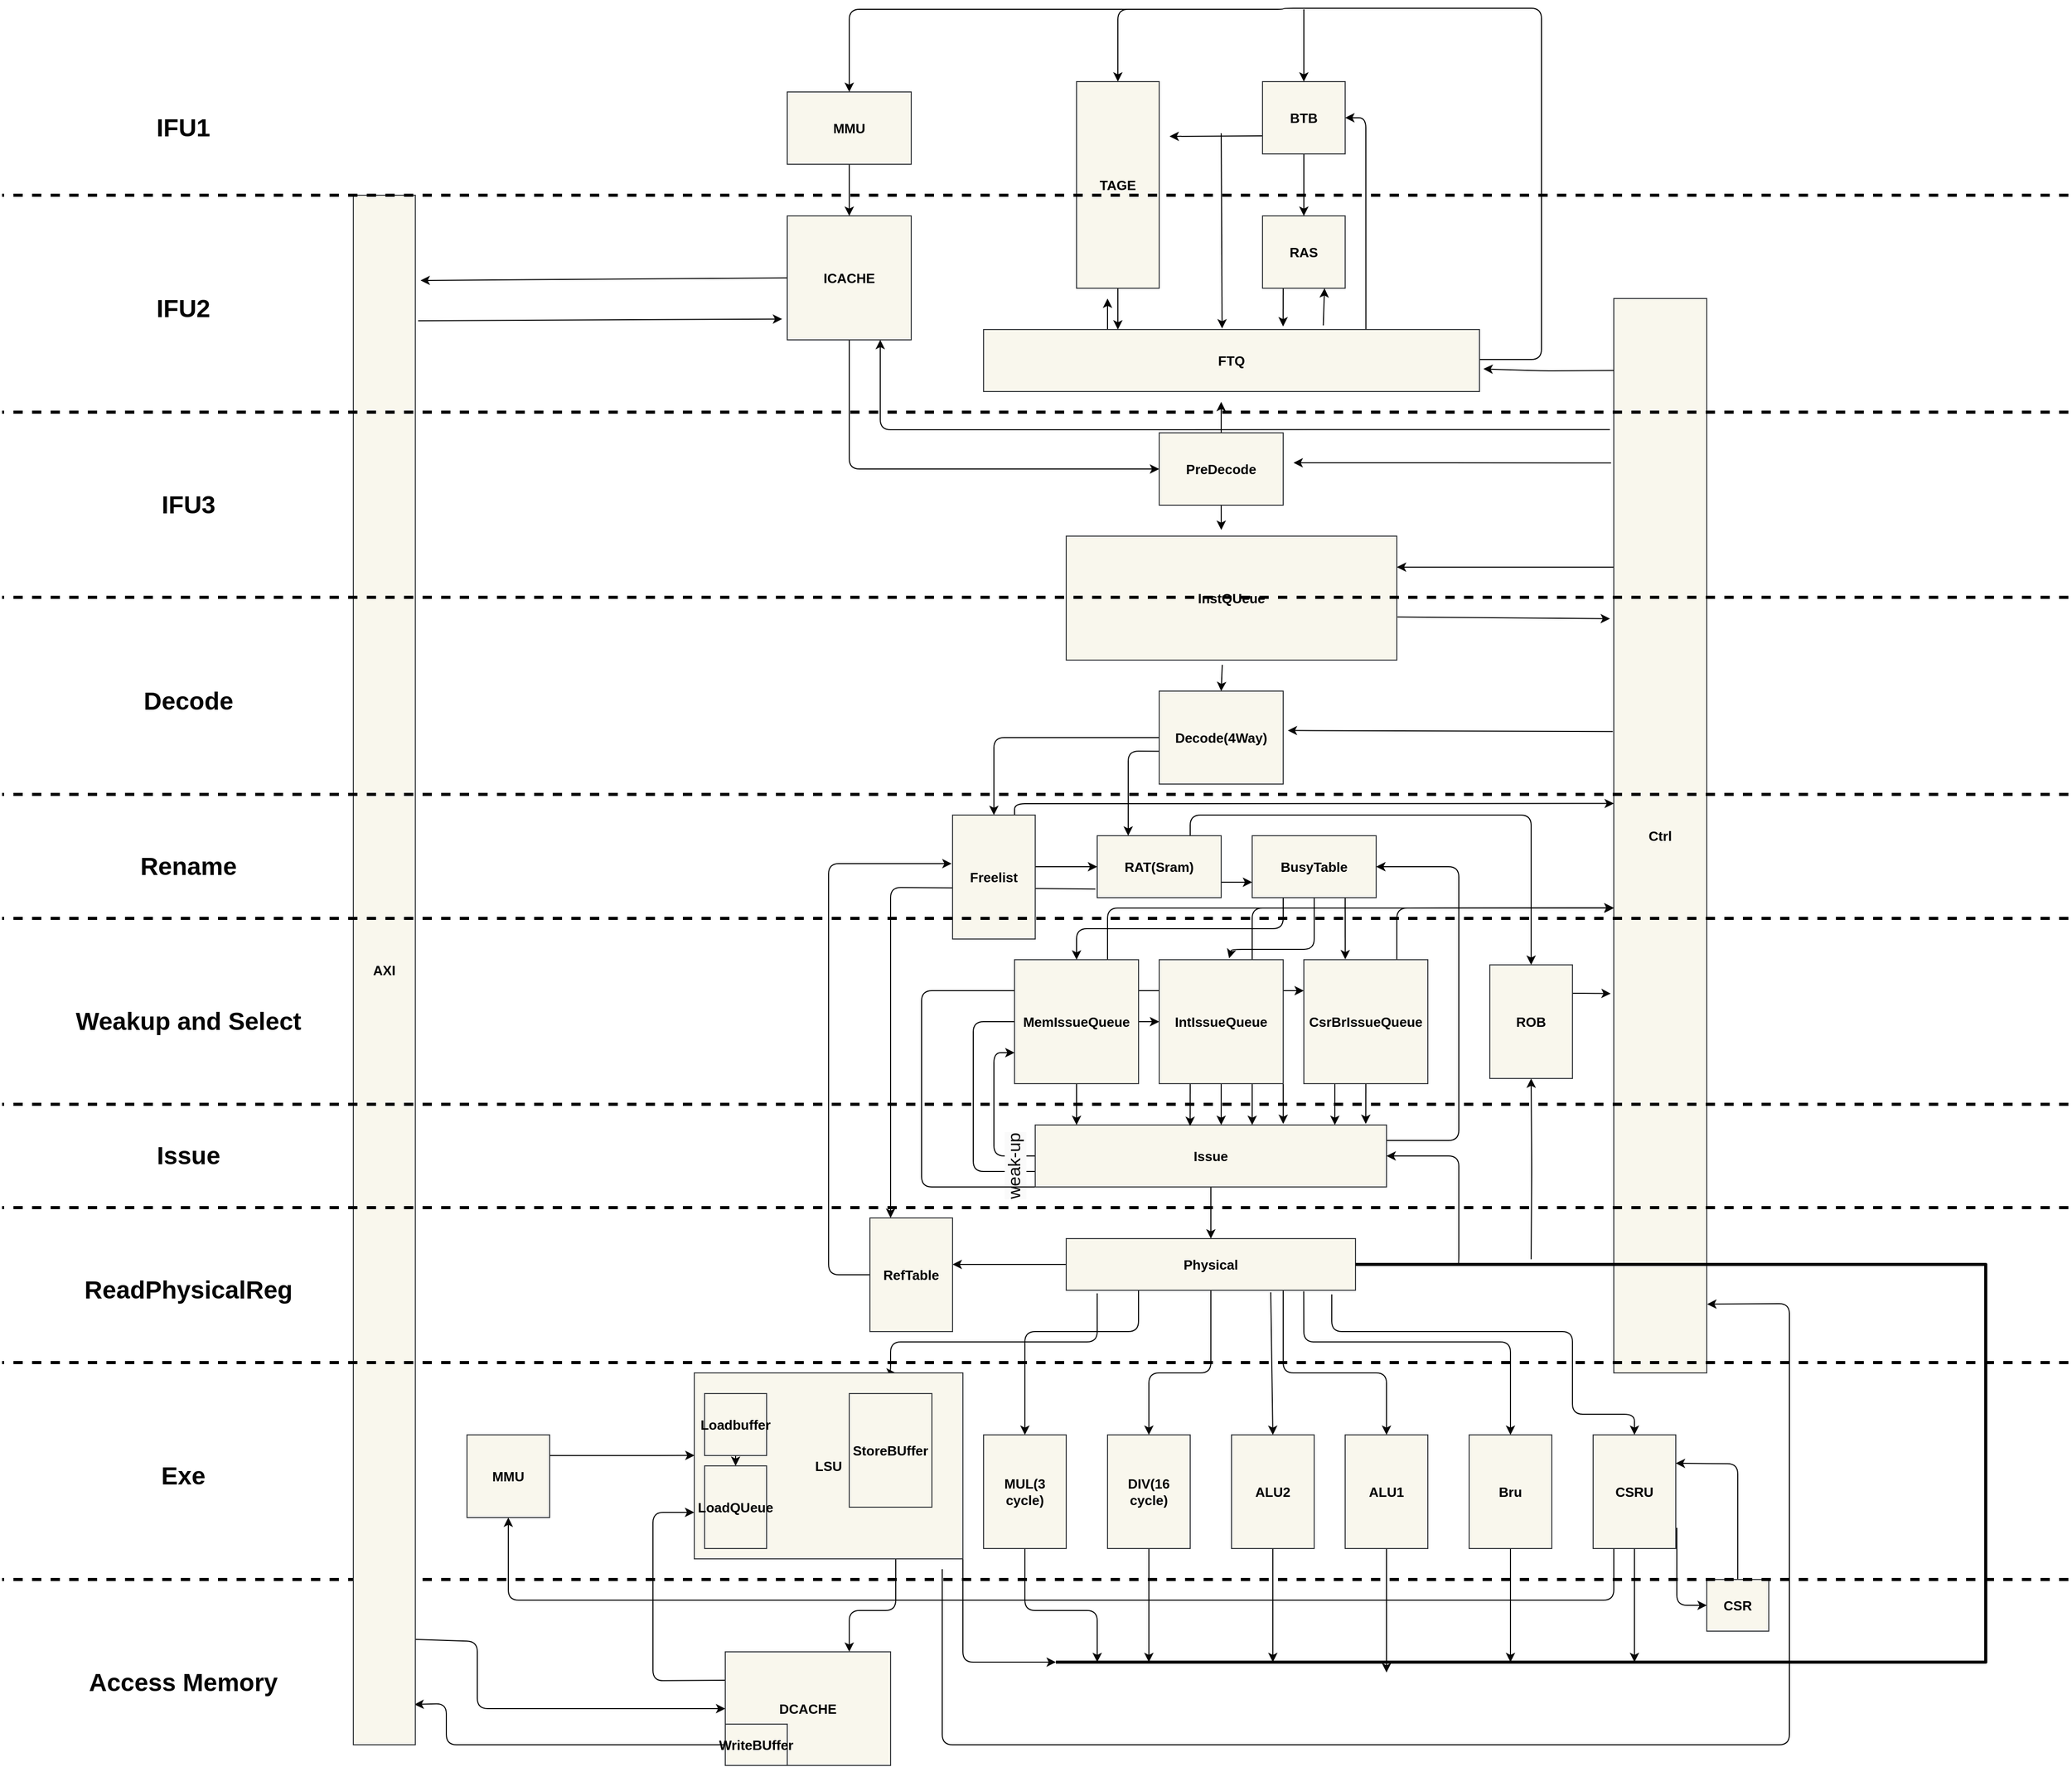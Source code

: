 <mxfile>
    <diagram id="yQtgvB0GavaPX3tY9K_d" name="Page-1">
        <mxGraphModel dx="2391" dy="1950" grid="1" gridSize="10" guides="1" tooltips="1" connect="1" arrows="1" fold="1" page="1" pageScale="1" pageWidth="850" pageHeight="1100" background="#ffffff" math="0" shadow="0">
            <root>
                <mxCell id="0"/>
                <mxCell id="1" parent="0"/>
                <mxCell id="61" style="edgeStyle=none;html=1;entryX=0.5;entryY=0;entryDx=0;entryDy=0;strokeColor=#030303;strokeWidth=1;fontSize=13;fontColor=#000000;exitX=0.472;exitY=1.038;exitDx=0;exitDy=0;exitPerimeter=0;" parent="1" source="3" target="50" edge="1">
                    <mxGeometry relative="1" as="geometry">
                        <mxPoint x="620" y="610" as="sourcePoint"/>
                    </mxGeometry>
                </mxCell>
                <mxCell id="170" style="edgeStyle=none;html=1;exitX=1.002;exitY=0.652;exitDx=0;exitDy=0;strokeColor=#080808;strokeWidth=1;fontSize=14;fontColor=#f8f7f7;entryX=-0.041;entryY=0.298;entryDx=0;entryDy=0;entryPerimeter=0;exitPerimeter=0;" parent="1" source="3" edge="1" target="55">
                    <mxGeometry relative="1" as="geometry">
                        <mxPoint x="990" y="575" as="targetPoint"/>
                    </mxGeometry>
                </mxCell>
                <mxCell id="3" value="&lt;b&gt;&lt;font color=&quot;#000000&quot; style=&quot;font-size: 13px;&quot;&gt;InstQUeue&lt;/font&gt;&lt;/b&gt;" style="whiteSpace=wrap;html=1;fillColor=#f9f7ed;strokeColor=#36393d;" parent="1" vertex="1">
                    <mxGeometry x="470" y="510" width="320" height="120" as="geometry"/>
                </mxCell>
                <mxCell id="46" style="edgeStyle=none;html=1;exitX=0.5;exitY=1;exitDx=0;exitDy=0;strokeColor=#030303;strokeWidth=1;fontSize=13;fontColor=#000000;entryX=0;entryY=0.5;entryDx=0;entryDy=0;" parent="1" source="4" target="51" edge="1">
                    <mxGeometry relative="1" as="geometry">
                        <mxPoint x="640" y="440" as="targetPoint"/>
                        <Array as="points">
                            <mxPoint x="260" y="445"/>
                        </Array>
                    </mxGeometry>
                </mxCell>
                <mxCell id="167" style="edgeStyle=none;html=1;exitX=0;exitY=0.5;exitDx=0;exitDy=0;strokeColor=#080808;strokeWidth=1;fontSize=14;fontColor=#f8f7f7;entryX=1.084;entryY=0.055;entryDx=0;entryDy=0;entryPerimeter=0;" parent="1" source="4" target="165" edge="1">
                    <mxGeometry relative="1" as="geometry">
                        <mxPoint x="-360" y="259.882" as="targetPoint"/>
                    </mxGeometry>
                </mxCell>
                <mxCell id="168" style="edgeStyle=none;html=1;exitX=1.045;exitY=0.081;exitDx=0;exitDy=0;strokeColor=#080808;strokeWidth=1;fontSize=14;fontColor=#f8f7f7;exitPerimeter=0;entryX=-0.041;entryY=0.832;entryDx=0;entryDy=0;entryPerimeter=0;" parent="1" source="165" target="4" edge="1">
                    <mxGeometry relative="1" as="geometry">
                        <mxPoint x="30" y="300" as="targetPoint"/>
                    </mxGeometry>
                </mxCell>
                <mxCell id="4" value="&lt;b&gt;&lt;font color=&quot;#000000&quot; style=&quot;font-size: 13px;&quot;&gt;ICACHE&lt;/font&gt;&lt;/b&gt;" style="whiteSpace=wrap;html=1;fillColor=#f9f7ed;strokeColor=#36393d;" parent="1" vertex="1">
                    <mxGeometry x="200" y="200" width="120" height="120" as="geometry"/>
                </mxCell>
                <mxCell id="45" style="edgeStyle=none;html=1;exitX=0.5;exitY=1;exitDx=0;exitDy=0;strokeColor=#030303;strokeWidth=1;fontSize=13;fontColor=#000000;" parent="1" source="5" target="4" edge="1">
                    <mxGeometry relative="1" as="geometry"/>
                </mxCell>
                <mxCell id="5" value="&lt;b&gt;&lt;font color=&quot;#000000&quot; style=&quot;font-size: 13px;&quot;&gt;MMU&lt;/font&gt;&lt;/b&gt;" style="whiteSpace=wrap;html=1;fillColor=#f9f7ed;strokeColor=#36393d;" parent="1" vertex="1">
                    <mxGeometry x="200" y="80" width="120" height="70" as="geometry"/>
                </mxCell>
                <mxCell id="38" style="edgeStyle=orthogonalEdgeStyle;html=1;exitX=1;exitY=0.5;exitDx=0;exitDy=0;strokeColor=#030303;strokeWidth=1;fontSize=13;fontColor=#000000;entryX=0.5;entryY=0;entryDx=0;entryDy=0;" parent="1" target="7" edge="1">
                    <mxGeometry relative="1" as="geometry">
                        <mxPoint x="520" y="60" as="targetPoint"/>
                        <mxPoint x="870" y="339" as="sourcePoint"/>
                        <Array as="points">
                            <mxPoint x="930" y="339"/>
                            <mxPoint x="930" y="-1"/>
                            <mxPoint x="680" y="-1"/>
                            <mxPoint x="680"/>
                            <mxPoint x="520"/>
                        </Array>
                    </mxGeometry>
                </mxCell>
                <mxCell id="40" style="edgeStyle=none;html=1;exitX=0.25;exitY=0;exitDx=0;exitDy=0;strokeColor=#030303;strokeWidth=1;fontSize=13;fontColor=#000000;" parent="1" source="6" edge="1">
                    <mxGeometry relative="1" as="geometry">
                        <mxPoint x="510" y="280" as="targetPoint"/>
                    </mxGeometry>
                </mxCell>
                <mxCell id="42" style="edgeStyle=none;html=1;exitX=0.771;exitY=0;exitDx=0;exitDy=0;entryX=1;entryY=0.5;entryDx=0;entryDy=0;strokeColor=#030303;strokeWidth=1;fontSize=13;fontColor=#000000;exitPerimeter=0;" parent="1" source="6" target="9" edge="1">
                    <mxGeometry relative="1" as="geometry">
                        <Array as="points">
                            <mxPoint x="760" y="105"/>
                        </Array>
                    </mxGeometry>
                </mxCell>
                <mxCell id="6" value="&lt;b&gt;&lt;font color=&quot;#000000&quot; style=&quot;font-size: 13px;&quot;&gt;FTQ&lt;/font&gt;&lt;/b&gt;" style="whiteSpace=wrap;html=1;fillColor=#f9f7ed;strokeColor=#36393d;" parent="1" vertex="1">
                    <mxGeometry x="390" y="310" width="480" height="60" as="geometry"/>
                </mxCell>
                <mxCell id="37" style="edgeStyle=none;html=1;exitX=0.5;exitY=1;exitDx=0;exitDy=0;strokeColor=#030303;strokeWidth=1;fontSize=13;fontColor=#000000;" parent="1" source="7" edge="1">
                    <mxGeometry relative="1" as="geometry">
                        <mxPoint x="520" y="310" as="targetPoint"/>
                    </mxGeometry>
                </mxCell>
                <mxCell id="7" value="&lt;b&gt;&lt;font color=&quot;#000000&quot; style=&quot;font-size: 13px;&quot;&gt;TAGE&lt;/font&gt;&lt;/b&gt;" style="whiteSpace=wrap;html=1;fillColor=#f9f7ed;strokeColor=#36393d;" parent="1" vertex="1">
                    <mxGeometry x="480" y="70" width="80" height="200" as="geometry"/>
                </mxCell>
                <mxCell id="36" style="edgeStyle=none;html=1;exitX=0.25;exitY=1;exitDx=0;exitDy=0;entryX=0.604;entryY=-0.05;entryDx=0;entryDy=0;entryPerimeter=0;strokeColor=#030303;strokeWidth=1;fontSize=13;fontColor=#000000;" parent="1" source="8" target="6" edge="1">
                    <mxGeometry relative="1" as="geometry"/>
                </mxCell>
                <mxCell id="41" style="edgeStyle=none;html=1;strokeColor=#030303;strokeWidth=1;fontSize=13;fontColor=#000000;exitX=0.685;exitY=-0.067;exitDx=0;exitDy=0;exitPerimeter=0;entryX=0.75;entryY=1;entryDx=0;entryDy=0;" parent="1" source="6" target="8" edge="1">
                    <mxGeometry relative="1" as="geometry">
                        <mxPoint x="750" y="290" as="targetPoint"/>
                        <mxPoint x="720" y="290" as="sourcePoint"/>
                    </mxGeometry>
                </mxCell>
                <mxCell id="8" value="&lt;font color=&quot;#000000&quot;&gt;&lt;span style=&quot;font-size: 13px;&quot;&gt;&lt;b&gt;RAS&lt;/b&gt;&lt;/span&gt;&lt;/font&gt;" style="whiteSpace=wrap;html=1;fillColor=#f9f7ed;strokeColor=#36393d;" parent="1" vertex="1">
                    <mxGeometry x="660" y="200" width="80" height="70" as="geometry"/>
                </mxCell>
                <mxCell id="10" style="edgeStyle=none;html=1;exitX=0.5;exitY=1;exitDx=0;exitDy=0;fontSize=13;fontColor=#000000;strokeColor=#030303;entryX=0.5;entryY=0;entryDx=0;entryDy=0;" parent="1" source="9" target="8" edge="1">
                    <mxGeometry relative="1" as="geometry">
                        <mxPoint x="700" y="190" as="targetPoint"/>
                    </mxGeometry>
                </mxCell>
                <mxCell id="31" style="edgeStyle=none;html=1;exitX=0;exitY=0.75;exitDx=0;exitDy=0;strokeColor=#030303;fontSize=13;fontColor=#000000;" parent="1" source="9" edge="1">
                    <mxGeometry relative="1" as="geometry">
                        <mxPoint x="570" y="123" as="targetPoint"/>
                    </mxGeometry>
                </mxCell>
                <mxCell id="9" value="&lt;b&gt;&lt;font color=&quot;#000000&quot; style=&quot;font-size: 13px;&quot;&gt;BTB&lt;/font&gt;&lt;/b&gt;" style="whiteSpace=wrap;html=1;fillColor=#f9f7ed;strokeColor=#36393d;" parent="1" vertex="1">
                    <mxGeometry x="660" y="70" width="80" height="70" as="geometry"/>
                </mxCell>
                <mxCell id="34" style="edgeStyle=none;html=1;strokeColor=#030303;fontSize=13;fontColor=#000000;entryX=0.481;entryY=-0.017;entryDx=0;entryDy=0;entryPerimeter=0;" parent="1" target="6" edge="1">
                    <mxGeometry relative="1" as="geometry">
                        <mxPoint x="580" y="133" as="targetPoint"/>
                        <mxPoint x="620" y="120" as="sourcePoint"/>
                    </mxGeometry>
                </mxCell>
                <mxCell id="39" style="edgeStyle=none;html=1;strokeColor=#030303;fontSize=13;fontColor=#000000;entryX=0.5;entryY=0;entryDx=0;entryDy=0;" parent="1" target="9" edge="1">
                    <mxGeometry relative="1" as="geometry">
                        <mxPoint x="680" y="20.5" as="targetPoint"/>
                        <mxPoint x="700" as="sourcePoint"/>
                    </mxGeometry>
                </mxCell>
                <mxCell id="44" style="edgeStyle=none;html=1;exitX=0;exitY=0.75;exitDx=0;exitDy=0;strokeColor=#030303;fontSize=13;fontColor=#000000;entryX=0.5;entryY=0;entryDx=0;entryDy=0;" parent="1" target="5" edge="1">
                    <mxGeometry relative="1" as="geometry">
                        <mxPoint x="440" y="0.5" as="targetPoint"/>
                        <mxPoint x="530" as="sourcePoint"/>
                        <Array as="points">
                            <mxPoint x="260"/>
                        </Array>
                    </mxGeometry>
                </mxCell>
                <mxCell id="74" style="edgeStyle=none;html=1;exitX=0.009;exitY=0.647;exitDx=0;exitDy=0;strokeColor=#030303;strokeWidth=1;fontSize=13;fontColor=#000000;exitPerimeter=0;entryX=0.25;entryY=0;entryDx=0;entryDy=0;" parent="1" source="50" target="72" edge="1">
                    <mxGeometry relative="1" as="geometry">
                        <mxPoint x="530" y="780" as="targetPoint"/>
                        <Array as="points">
                            <mxPoint x="530" y="718"/>
                        </Array>
                    </mxGeometry>
                </mxCell>
                <mxCell id="175" style="edgeStyle=none;html=1;exitX=-0.01;exitY=0.403;exitDx=0;exitDy=0;strokeColor=#080808;strokeWidth=1;fontSize=14;fontColor=#f8f7f7;exitPerimeter=0;entryX=1.037;entryY=0.424;entryDx=0;entryDy=0;entryPerimeter=0;" parent="1" source="55" target="50" edge="1">
                    <mxGeometry relative="1" as="geometry">
                        <mxPoint x="980" y="695.176" as="targetPoint"/>
                    </mxGeometry>
                </mxCell>
                <mxCell id="181" style="edgeStyle=none;html=1;exitX=0;exitY=0.5;exitDx=0;exitDy=0;entryX=0.5;entryY=0;entryDx=0;entryDy=0;strokeColor=#080808;" parent="1" source="50" target="73" edge="1">
                    <mxGeometry relative="1" as="geometry">
                        <Array as="points">
                            <mxPoint x="400" y="705"/>
                        </Array>
                    </mxGeometry>
                </mxCell>
                <mxCell id="50" value="&lt;b&gt;&lt;font color=&quot;#000000&quot; style=&quot;font-size: 13px;&quot;&gt;Decode(4Way)&lt;/font&gt;&lt;/b&gt;" style="whiteSpace=wrap;html=1;fillColor=#f9f7ed;strokeColor=#36393d;" parent="1" vertex="1">
                    <mxGeometry x="560" y="660" width="120" height="90" as="geometry"/>
                </mxCell>
                <mxCell id="52" style="edgeStyle=none;html=1;exitX=0.5;exitY=0;exitDx=0;exitDy=0;strokeColor=#030303;strokeWidth=1;fontSize=13;fontColor=#000000;" parent="1" source="51" edge="1">
                    <mxGeometry relative="1" as="geometry">
                        <mxPoint x="620" y="380" as="targetPoint"/>
                    </mxGeometry>
                </mxCell>
                <mxCell id="54" style="edgeStyle=none;html=1;exitX=0.5;exitY=1;exitDx=0;exitDy=0;entryX=0.469;entryY=-0.05;entryDx=0;entryDy=0;entryPerimeter=0;strokeColor=#030303;strokeWidth=1;fontSize=13;fontColor=#000000;" parent="1" source="51" target="3" edge="1">
                    <mxGeometry relative="1" as="geometry"/>
                </mxCell>
                <mxCell id="51" value="&lt;b&gt;&lt;font color=&quot;#000000&quot; style=&quot;font-size: 13px;&quot;&gt;PreDecode&lt;/font&gt;&lt;/b&gt;" style="whiteSpace=wrap;html=1;fillColor=#f9f7ed;strokeColor=#36393d;" parent="1" vertex="1">
                    <mxGeometry x="560" y="410" width="120" height="70" as="geometry"/>
                </mxCell>
                <mxCell id="174" style="edgeStyle=none;html=1;exitX=0;exitY=0.25;exitDx=0;exitDy=0;entryX=1;entryY=0.25;entryDx=0;entryDy=0;strokeColor=#080808;strokeWidth=1;fontSize=14;fontColor=#f8f7f7;" parent="1" source="55" target="3" edge="1">
                    <mxGeometry relative="1" as="geometry"/>
                </mxCell>
                <mxCell id="55" value="&lt;b&gt;&lt;font color=&quot;#000000&quot; style=&quot;font-size: 13px;&quot;&gt;Ctrl&lt;/font&gt;&lt;/b&gt;" style="whiteSpace=wrap;html=1;fillColor=#f9f7ed;strokeColor=#36393d;" parent="1" vertex="1">
                    <mxGeometry x="1000" y="280" width="90" height="1040" as="geometry"/>
                </mxCell>
                <mxCell id="99" style="edgeStyle=none;html=1;exitX=0;exitY=0.5;exitDx=0;exitDy=0;entryX=0;entryY=0.75;entryDx=0;entryDy=0;strokeColor=#030303;strokeWidth=1;fontSize=13;fontColor=#000000;" parent="1" source="70" target="71" edge="1">
                    <mxGeometry relative="1" as="geometry">
                        <Array as="points">
                            <mxPoint x="400" y="1110"/>
                            <mxPoint x="400" y="1010"/>
                        </Array>
                    </mxGeometry>
                </mxCell>
                <mxCell id="100" style="edgeStyle=none;html=1;exitX=0;exitY=0.75;exitDx=0;exitDy=0;entryX=0;entryY=0.5;entryDx=0;entryDy=0;strokeColor=#030303;strokeWidth=1;fontSize=13;fontColor=#000000;" parent="1" source="70" target="77" edge="1">
                    <mxGeometry relative="1" as="geometry">
                        <Array as="points">
                            <mxPoint x="380" y="1125"/>
                            <mxPoint x="380" y="980"/>
                        </Array>
                    </mxGeometry>
                </mxCell>
                <mxCell id="197" value="weak-up" style="edgeLabel;html=1;align=center;verticalAlign=middle;resizable=0;points=[];fontColor=#050505;labelBackgroundColor=#fafafa;rotation=-90;fontSize=17;" vertex="1" connectable="0" parent="100">
                    <mxGeometry x="-0.403" y="-1" relative="1" as="geometry">
                        <mxPoint x="39" y="50" as="offset"/>
                    </mxGeometry>
                </mxCell>
                <mxCell id="101" style="edgeStyle=none;html=1;exitX=0;exitY=1;exitDx=0;exitDy=0;entryX=0;entryY=0.25;entryDx=0;entryDy=0;strokeColor=#030303;strokeWidth=1;fontSize=13;fontColor=#000000;" parent="1" source="70" target="76" edge="1">
                    <mxGeometry relative="1" as="geometry">
                        <Array as="points">
                            <mxPoint x="330" y="1140"/>
                            <mxPoint x="330" y="950"/>
                        </Array>
                    </mxGeometry>
                </mxCell>
                <mxCell id="109" style="edgeStyle=none;html=1;exitX=0;exitY=0.5;exitDx=0;exitDy=0;strokeColor=#080808;strokeWidth=1;fontSize=13;fontColor=#f8f7f7;" parent="1" source="112" edge="1">
                    <mxGeometry relative="1" as="geometry">
                        <mxPoint x="360" y="1215" as="targetPoint"/>
                        <Array as="points"/>
                    </mxGeometry>
                </mxCell>
                <mxCell id="115" style="edgeStyle=none;html=1;exitX=0.5;exitY=1;exitDx=0;exitDy=0;entryX=0.5;entryY=0;entryDx=0;entryDy=0;strokeColor=#080808;strokeWidth=1;fontSize=13;fontColor=#f8f7f7;" parent="1" source="70" target="112" edge="1">
                    <mxGeometry relative="1" as="geometry"/>
                </mxCell>
                <mxCell id="195" style="edgeStyle=none;html=1;exitX=1;exitY=0.25;exitDx=0;exitDy=0;entryX=1;entryY=0.5;entryDx=0;entryDy=0;strokeColor=#000000;" edge="1" parent="1" source="70" target="187">
                    <mxGeometry relative="1" as="geometry">
                        <Array as="points">
                            <mxPoint x="850" y="1095"/>
                            <mxPoint x="850" y="830"/>
                        </Array>
                    </mxGeometry>
                </mxCell>
                <mxCell id="70" value="&lt;b style=&quot;color: rgb(0, 0, 0); font-size: 13px;&quot;&gt;Issue&lt;/b&gt;" style="whiteSpace=wrap;html=1;fillColor=#f9f7ed;strokeColor=#36393d;" parent="1" vertex="1">
                    <mxGeometry x="440" y="1080" width="340" height="60" as="geometry"/>
                </mxCell>
                <mxCell id="85" style="edgeStyle=none;html=1;exitX=0.5;exitY=1;exitDx=0;exitDy=0;strokeColor=#030303;strokeWidth=1;fontSize=13;fontColor=#000000;" parent="1" source="71" edge="1">
                    <mxGeometry relative="1" as="geometry">
                        <mxPoint x="480" y="1080" as="targetPoint"/>
                    </mxGeometry>
                </mxCell>
                <mxCell id="179" style="edgeStyle=none;html=1;exitX=0.75;exitY=0;exitDx=0;exitDy=0;strokeColor=#080808;strokeWidth=1;fontSize=14;fontColor=#f8f7f7;" parent="1" source="71" edge="1">
                    <mxGeometry relative="1" as="geometry">
                        <mxPoint x="1000" y="870" as="targetPoint"/>
                        <Array as="points">
                            <mxPoint x="510" y="870"/>
                        </Array>
                    </mxGeometry>
                </mxCell>
                <mxCell id="71" value="&lt;b&gt;&lt;font style=&quot;font-size: 13px;&quot; color=&quot;#000000&quot;&gt;MemIssueQueue&lt;/font&gt;&lt;/b&gt;" style="whiteSpace=wrap;html=1;fillColor=#f9f7ed;strokeColor=#36393d;" parent="1" vertex="1">
                    <mxGeometry x="420" y="920" width="120" height="120" as="geometry"/>
                </mxCell>
                <mxCell id="114" style="edgeStyle=none;html=1;exitX=-0.015;exitY=0.86;exitDx=0;exitDy=0;entryX=0.25;entryY=0;entryDx=0;entryDy=0;strokeColor=#080808;strokeWidth=1;fontSize=13;fontColor=#f8f7f7;exitPerimeter=0;" parent="1" source="72" target="108" edge="1">
                    <mxGeometry relative="1" as="geometry">
                        <Array as="points">
                            <mxPoint x="300" y="850"/>
                        </Array>
                    </mxGeometry>
                </mxCell>
                <mxCell id="182" style="edgeStyle=none;html=1;exitX=0.75;exitY=0;exitDx=0;exitDy=0;entryX=0.5;entryY=0;entryDx=0;entryDy=0;strokeColor=#000000;" edge="1" parent="1" source="72" target="122">
                    <mxGeometry relative="1" as="geometry">
                        <Array as="points">
                            <mxPoint x="590" y="780"/>
                            <mxPoint x="920" y="780"/>
                            <mxPoint x="920" y="910"/>
                        </Array>
                    </mxGeometry>
                </mxCell>
                <mxCell id="191" style="edgeStyle=none;html=1;exitX=1;exitY=0.75;exitDx=0;exitDy=0;entryX=0;entryY=0.75;entryDx=0;entryDy=0;strokeColor=#000000;" edge="1" parent="1" source="72" target="187">
                    <mxGeometry relative="1" as="geometry"/>
                </mxCell>
                <mxCell id="72" value="&lt;b&gt;&lt;font color=&quot;#000000&quot; style=&quot;font-size: 13px;&quot;&gt;RAT(Sram)&lt;/font&gt;&lt;/b&gt;" style="whiteSpace=wrap;html=1;fillColor=#f9f7ed;strokeColor=#36393d;" parent="1" vertex="1">
                    <mxGeometry x="500" y="800" width="120" height="60" as="geometry"/>
                </mxCell>
                <mxCell id="78" style="edgeStyle=none;html=1;entryX=0;entryY=0.5;entryDx=0;entryDy=0;strokeColor=#030303;strokeWidth=1;fontSize=13;fontColor=#000000;" parent="1" target="72" edge="1">
                    <mxGeometry relative="1" as="geometry">
                        <mxPoint x="440" y="830" as="sourcePoint"/>
                    </mxGeometry>
                </mxCell>
                <mxCell id="188" style="edgeStyle=none;html=1;exitX=0.75;exitY=0;exitDx=0;exitDy=0;entryX=0.001;entryY=0.47;entryDx=0;entryDy=0;entryPerimeter=0;strokeColor=#000000;" edge="1" parent="1" source="73" target="55">
                    <mxGeometry relative="1" as="geometry">
                        <Array as="points">
                            <mxPoint x="420" y="769"/>
                        </Array>
                    </mxGeometry>
                </mxCell>
                <mxCell id="73" value="&lt;b&gt;&lt;font color=&quot;#000000&quot; style=&quot;font-size: 13px;&quot;&gt;Freelist&lt;/font&gt;&lt;/b&gt;" style="whiteSpace=wrap;html=1;fillColor=#f9f7ed;strokeColor=#36393d;" parent="1" vertex="1">
                    <mxGeometry x="360" y="780" width="80" height="120" as="geometry"/>
                </mxCell>
                <mxCell id="87" style="edgeStyle=none;html=1;exitX=0.5;exitY=1;exitDx=0;exitDy=0;entryX=0.941;entryY=-0.017;entryDx=0;entryDy=0;entryPerimeter=0;strokeColor=#030303;strokeWidth=1;fontSize=13;fontColor=#000000;" parent="1" source="76" target="70" edge="1">
                    <mxGeometry relative="1" as="geometry"/>
                </mxCell>
                <mxCell id="102" style="edgeStyle=none;html=1;exitX=0.25;exitY=1;exitDx=0;exitDy=0;strokeColor=#030303;strokeWidth=1;fontSize=13;fontColor=#000000;" parent="1" source="76" edge="1">
                    <mxGeometry relative="1" as="geometry">
                        <mxPoint x="730" y="1080" as="targetPoint"/>
                    </mxGeometry>
                </mxCell>
                <mxCell id="177" style="edgeStyle=none;html=1;exitX=0.75;exitY=0;exitDx=0;exitDy=0;entryX=-0.003;entryY=0.567;entryDx=0;entryDy=0;entryPerimeter=0;strokeColor=#080808;strokeWidth=1;fontSize=14;fontColor=#f8f7f7;" parent="1" source="76" target="55" edge="1">
                    <mxGeometry relative="1" as="geometry">
                        <Array as="points">
                            <mxPoint x="790" y="870"/>
                        </Array>
                    </mxGeometry>
                </mxCell>
                <mxCell id="76" value="&lt;b&gt;&lt;font style=&quot;font-size: 13px;&quot; color=&quot;#000000&quot;&gt;CsrBrIssueQueue&lt;/font&gt;&lt;/b&gt;" style="whiteSpace=wrap;html=1;fillColor=#f9f7ed;strokeColor=#36393d;" parent="1" vertex="1">
                    <mxGeometry x="700" y="920" width="120" height="120" as="geometry"/>
                </mxCell>
                <mxCell id="86" style="edgeStyle=none;html=1;exitX=0.5;exitY=1;exitDx=0;exitDy=0;strokeColor=#030303;strokeWidth=1;fontSize=13;fontColor=#000000;" parent="1" source="77" edge="1">
                    <mxGeometry relative="1" as="geometry">
                        <mxPoint x="620" y="1080" as="targetPoint"/>
                    </mxGeometry>
                </mxCell>
                <mxCell id="103" style="edgeStyle=none;html=1;exitX=0.25;exitY=1;exitDx=0;exitDy=0;entryX=0.441;entryY=0.017;entryDx=0;entryDy=0;entryPerimeter=0;strokeColor=#030303;strokeWidth=1;fontSize=13;fontColor=#000000;" parent="1" source="77" target="70" edge="1">
                    <mxGeometry relative="1" as="geometry"/>
                </mxCell>
                <mxCell id="106" style="edgeStyle=none;html=1;exitX=0.75;exitY=1;exitDx=0;exitDy=0;strokeColor=#080808;strokeWidth=1;fontSize=13;fontColor=#f8f7f7;" parent="1" source="77" edge="1">
                    <mxGeometry relative="1" as="geometry">
                        <mxPoint x="650" y="1080" as="targetPoint"/>
                    </mxGeometry>
                </mxCell>
                <mxCell id="107" style="edgeStyle=none;html=1;exitX=1;exitY=1;exitDx=0;exitDy=0;entryX=0.706;entryY=-0.017;entryDx=0;entryDy=0;entryPerimeter=0;strokeColor=#080808;strokeWidth=1;fontSize=13;fontColor=#f8f7f7;" parent="1" source="77" target="70" edge="1">
                    <mxGeometry relative="1" as="geometry"/>
                </mxCell>
                <mxCell id="178" style="edgeStyle=none;html=1;exitX=0.75;exitY=0;exitDx=0;exitDy=0;strokeColor=#080808;strokeWidth=1;fontSize=14;fontColor=#f8f7f7;" parent="1" source="77" edge="1">
                    <mxGeometry relative="1" as="geometry">
                        <mxPoint x="1000" y="870" as="targetPoint"/>
                        <Array as="points">
                            <mxPoint x="650" y="870"/>
                        </Array>
                    </mxGeometry>
                </mxCell>
                <mxCell id="77" value="&lt;b&gt;&lt;font style=&quot;font-size: 13px;&quot; color=&quot;#000000&quot;&gt;IntIssueQueue&lt;/font&gt;&lt;/b&gt;" style="whiteSpace=wrap;html=1;fillColor=#f9f7ed;strokeColor=#36393d;" parent="1" vertex="1">
                    <mxGeometry x="560" y="920" width="120" height="120" as="geometry"/>
                </mxCell>
                <mxCell id="111" style="edgeStyle=none;html=1;exitX=0;exitY=0.5;exitDx=0;exitDy=0;entryX=-0.012;entryY=0.392;entryDx=0;entryDy=0;entryPerimeter=0;strokeColor=#080808;strokeWidth=1;fontSize=13;fontColor=#f8f7f7;" parent="1" source="108" target="73" edge="1">
                    <mxGeometry relative="1" as="geometry">
                        <Array as="points">
                            <mxPoint x="240" y="1225"/>
                            <mxPoint x="240" y="827"/>
                        </Array>
                    </mxGeometry>
                </mxCell>
                <mxCell id="108" value="&lt;b style=&quot;color: rgb(0, 0, 0); font-size: 13px;&quot;&gt;RefTable&lt;/b&gt;" style="whiteSpace=wrap;html=1;fillColor=#f9f7ed;strokeColor=#36393d;" parent="1" vertex="1">
                    <mxGeometry x="280" y="1170" width="80" height="110" as="geometry"/>
                </mxCell>
                <mxCell id="128" style="edgeStyle=none;html=1;exitX=0.918;exitY=1.08;exitDx=0;exitDy=0;entryX=0.5;entryY=0;entryDx=0;entryDy=0;strokeColor=#080808;strokeWidth=1;fontSize=13;fontColor=#f8f7f7;exitPerimeter=0;" parent="1" source="112" target="123" edge="1">
                    <mxGeometry relative="1" as="geometry">
                        <Array as="points">
                            <mxPoint x="727" y="1280"/>
                            <mxPoint x="800" y="1280"/>
                            <mxPoint x="960" y="1280"/>
                            <mxPoint x="960" y="1360"/>
                            <mxPoint x="1020" y="1360"/>
                        </Array>
                    </mxGeometry>
                </mxCell>
                <mxCell id="129" style="edgeStyle=none;html=1;exitX=0.821;exitY=1.02;exitDx=0;exitDy=0;entryX=0.5;entryY=0;entryDx=0;entryDy=0;strokeColor=#080808;strokeWidth=1;fontSize=13;fontColor=#f8f7f7;exitPerimeter=0;" parent="1" source="112" target="121" edge="1">
                    <mxGeometry relative="1" as="geometry">
                        <Array as="points">
                            <mxPoint x="700" y="1290"/>
                            <mxPoint x="900" y="1290"/>
                        </Array>
                    </mxGeometry>
                </mxCell>
                <mxCell id="130" style="edgeStyle=none;html=1;exitX=0.75;exitY=1;exitDx=0;exitDy=0;entryX=0.5;entryY=0;entryDx=0;entryDy=0;strokeColor=#080808;strokeWidth=1;fontSize=13;fontColor=#f8f7f7;" parent="1" source="112" target="120" edge="1">
                    <mxGeometry relative="1" as="geometry">
                        <Array as="points">
                            <mxPoint x="680" y="1320"/>
                            <mxPoint x="780" y="1320"/>
                        </Array>
                    </mxGeometry>
                </mxCell>
                <mxCell id="131" style="edgeStyle=none;html=1;exitX=0.707;exitY=1.04;exitDx=0;exitDy=0;entryX=0.5;entryY=0;entryDx=0;entryDy=0;strokeColor=#080808;strokeWidth=1;fontSize=13;fontColor=#f8f7f7;exitPerimeter=0;" parent="1" source="112" target="125" edge="1">
                    <mxGeometry relative="1" as="geometry"/>
                </mxCell>
                <mxCell id="132" style="edgeStyle=none;html=1;exitX=0.5;exitY=1;exitDx=0;exitDy=0;entryX=0.5;entryY=0;entryDx=0;entryDy=0;strokeColor=#080808;strokeWidth=1;fontSize=13;fontColor=#f8f7f7;" parent="1" source="112" target="119" edge="1">
                    <mxGeometry relative="1" as="geometry">
                        <Array as="points">
                            <mxPoint x="610" y="1320"/>
                            <mxPoint x="550" y="1320"/>
                        </Array>
                    </mxGeometry>
                </mxCell>
                <mxCell id="133" style="edgeStyle=none;html=1;exitX=0.25;exitY=1;exitDx=0;exitDy=0;entryX=0.5;entryY=0;entryDx=0;entryDy=0;strokeColor=#080808;strokeWidth=1;fontSize=13;fontColor=#f8f7f7;" parent="1" source="112" target="118" edge="1">
                    <mxGeometry relative="1" as="geometry">
                        <Array as="points">
                            <mxPoint x="540" y="1280"/>
                            <mxPoint x="430" y="1280"/>
                        </Array>
                    </mxGeometry>
                </mxCell>
                <mxCell id="134" style="edgeStyle=none;html=1;exitX=0.107;exitY=1.06;exitDx=0;exitDy=0;entryX=0.75;entryY=0;entryDx=0;entryDy=0;strokeColor=#080808;strokeWidth=1;fontSize=13;fontColor=#f8f7f7;exitPerimeter=0;" parent="1" source="112" target="126" edge="1">
                    <mxGeometry relative="1" as="geometry">
                        <Array as="points">
                            <mxPoint x="500" y="1290"/>
                            <mxPoint x="410" y="1290"/>
                            <mxPoint x="300" y="1290"/>
                            <mxPoint x="300" y="1320"/>
                        </Array>
                    </mxGeometry>
                </mxCell>
                <mxCell id="112" value="&lt;b style=&quot;color: rgb(0, 0, 0); font-size: 13px;&quot;&gt;Physical&lt;/b&gt;" style="whiteSpace=wrap;html=1;fillColor=#f9f7ed;strokeColor=#36393d;" parent="1" vertex="1">
                    <mxGeometry x="470" y="1190" width="280" height="50" as="geometry"/>
                </mxCell>
                <mxCell id="145" style="edgeStyle=none;html=1;exitX=0.5;exitY=1;exitDx=0;exitDy=0;strokeColor=#080808;strokeWidth=1;fontSize=14;fontColor=#f8f7f7;" parent="1" source="118" edge="1">
                    <mxGeometry relative="1" as="geometry">
                        <mxPoint x="500" y="1600" as="targetPoint"/>
                        <Array as="points">
                            <mxPoint x="430" y="1550"/>
                            <mxPoint x="500" y="1550"/>
                        </Array>
                    </mxGeometry>
                </mxCell>
                <mxCell id="118" value="&lt;b style=&quot;color: rgb(0, 0, 0); font-size: 13px;&quot;&gt;MUL(3 cycle)&lt;/b&gt;" style="whiteSpace=wrap;html=1;fillColor=#f9f7ed;strokeColor=#36393d;" parent="1" vertex="1">
                    <mxGeometry x="390" y="1380" width="80" height="110" as="geometry"/>
                </mxCell>
                <mxCell id="146" style="edgeStyle=none;html=1;exitX=0.5;exitY=1;exitDx=0;exitDy=0;strokeColor=#080808;strokeWidth=1;fontSize=14;fontColor=#f8f7f7;" parent="1" source="119" edge="1">
                    <mxGeometry relative="1" as="geometry">
                        <mxPoint x="550" y="1600" as="targetPoint"/>
                    </mxGeometry>
                </mxCell>
                <mxCell id="119" value="&lt;b style=&quot;color: rgb(0, 0, 0); font-size: 13px;&quot;&gt;DIV(16 cycle)&lt;/b&gt;" style="whiteSpace=wrap;html=1;fillColor=#f9f7ed;strokeColor=#36393d;" parent="1" vertex="1">
                    <mxGeometry x="510" y="1380" width="80" height="110" as="geometry"/>
                </mxCell>
                <mxCell id="148" style="edgeStyle=none;html=1;exitX=0.5;exitY=1;exitDx=0;exitDy=0;strokeColor=#080808;strokeWidth=1;fontSize=14;fontColor=#f8f7f7;" parent="1" source="120" edge="1">
                    <mxGeometry relative="1" as="geometry">
                        <mxPoint x="780" y="1610" as="targetPoint"/>
                    </mxGeometry>
                </mxCell>
                <mxCell id="120" value="&lt;b style=&quot;color: rgb(0, 0, 0); font-size: 13px;&quot;&gt;ALU1&lt;/b&gt;" style="whiteSpace=wrap;html=1;fillColor=#f9f7ed;strokeColor=#36393d;" parent="1" vertex="1">
                    <mxGeometry x="740" y="1380" width="80" height="110" as="geometry"/>
                </mxCell>
                <mxCell id="149" style="edgeStyle=none;html=1;exitX=0.5;exitY=1;exitDx=0;exitDy=0;strokeColor=#080808;strokeWidth=1;fontSize=14;fontColor=#f8f7f7;" parent="1" source="121" edge="1">
                    <mxGeometry relative="1" as="geometry">
                        <mxPoint x="900" y="1600" as="targetPoint"/>
                    </mxGeometry>
                </mxCell>
                <mxCell id="121" value="&lt;font color=&quot;#000000&quot;&gt;&lt;span style=&quot;font-size: 13px;&quot;&gt;&lt;b&gt;Bru&lt;/b&gt;&lt;/span&gt;&lt;/font&gt;" style="whiteSpace=wrap;html=1;fillColor=#f9f7ed;strokeColor=#36393d;" parent="1" vertex="1">
                    <mxGeometry x="860" y="1380" width="80" height="110" as="geometry"/>
                </mxCell>
                <mxCell id="151" style="edgeStyle=orthogonalEdgeStyle;html=1;strokeColor=#080808;strokeWidth=1;fontSize=14;fontColor=#f8f7f7;entryX=0.5;entryY=1;entryDx=0;entryDy=0;" parent="1" target="122" edge="1">
                    <mxGeometry relative="1" as="geometry">
                        <mxPoint x="880" y="1090" as="targetPoint"/>
                        <mxPoint x="920" y="1210" as="sourcePoint"/>
                    </mxGeometry>
                </mxCell>
                <mxCell id="152" style="edgeStyle=orthogonalEdgeStyle;html=1;exitX=1;exitY=0.25;exitDx=0;exitDy=0;entryX=-0.033;entryY=0.647;entryDx=0;entryDy=0;entryPerimeter=0;strokeColor=#080808;strokeWidth=1;fontSize=14;fontColor=#f8f7f7;" parent="1" source="122" target="55" edge="1">
                    <mxGeometry relative="1" as="geometry"/>
                </mxCell>
                <mxCell id="122" value="&lt;b style=&quot;color: rgb(0, 0, 0); font-size: 13px;&quot;&gt;ROB&lt;/b&gt;" style="whiteSpace=wrap;html=1;fillColor=#f9f7ed;strokeColor=#36393d;" parent="1" vertex="1">
                    <mxGeometry x="880" y="925" width="80" height="110" as="geometry"/>
                </mxCell>
                <mxCell id="135" style="edgeStyle=none;html=1;strokeColor=#080808;strokeWidth=1;fontSize=13;fontColor=#f8f7f7;exitX=1.013;exitY=0.818;exitDx=0;exitDy=0;exitPerimeter=0;entryX=0;entryY=0.5;entryDx=0;entryDy=0;" parent="1" source="123" target="127" edge="1">
                    <mxGeometry relative="1" as="geometry">
                        <mxPoint x="1060" y="1470" as="sourcePoint"/>
                        <mxPoint x="1090" y="1470" as="targetPoint"/>
                        <Array as="points">
                            <mxPoint x="1061" y="1545"/>
                        </Array>
                    </mxGeometry>
                </mxCell>
                <mxCell id="150" style="edgeStyle=none;html=1;exitX=0.5;exitY=1;exitDx=0;exitDy=0;strokeColor=#080808;strokeWidth=1;fontSize=14;fontColor=#f8f7f7;" parent="1" source="123" edge="1">
                    <mxGeometry relative="1" as="geometry">
                        <mxPoint x="1020" y="1600" as="targetPoint"/>
                    </mxGeometry>
                </mxCell>
                <mxCell id="158" style="edgeStyle=none;html=1;exitX=0.25;exitY=1;exitDx=0;exitDy=0;entryX=0.5;entryY=1;entryDx=0;entryDy=0;strokeColor=#080808;strokeWidth=1;fontSize=14;fontColor=#f8f7f7;" parent="1" source="123" target="137" edge="1">
                    <mxGeometry relative="1" as="geometry">
                        <Array as="points">
                            <mxPoint x="1000" y="1540"/>
                            <mxPoint x="-70" y="1540"/>
                        </Array>
                    </mxGeometry>
                </mxCell>
                <mxCell id="123" value="&lt;font color=&quot;#000000&quot;&gt;&lt;span style=&quot;font-size: 13px;&quot;&gt;&lt;b&gt;CSRU&lt;/b&gt;&lt;/span&gt;&lt;/font&gt;" style="whiteSpace=wrap;html=1;fillColor=#f9f7ed;strokeColor=#36393d;" parent="1" vertex="1">
                    <mxGeometry x="980" y="1380" width="80" height="110" as="geometry"/>
                </mxCell>
                <mxCell id="147" style="edgeStyle=none;html=1;exitX=0.5;exitY=1;exitDx=0;exitDy=0;strokeColor=#080808;strokeWidth=1;fontSize=14;fontColor=#f8f7f7;" parent="1" source="125" edge="1">
                    <mxGeometry relative="1" as="geometry">
                        <mxPoint x="670" y="1600" as="targetPoint"/>
                    </mxGeometry>
                </mxCell>
                <mxCell id="125" value="&lt;b style=&quot;color: rgb(0, 0, 0); font-size: 13px;&quot;&gt;ALU2&lt;/b&gt;" style="whiteSpace=wrap;html=1;fillColor=#f9f7ed;strokeColor=#36393d;" parent="1" vertex="1">
                    <mxGeometry x="630" y="1380" width="80" height="110" as="geometry"/>
                </mxCell>
                <mxCell id="144" style="edgeStyle=none;html=1;exitX=1;exitY=0.75;exitDx=0;exitDy=0;strokeColor=#080808;strokeWidth=1;fontSize=14;fontColor=#f8f7f7;" parent="1" source="126" edge="1">
                    <mxGeometry relative="1" as="geometry">
                        <mxPoint x="460" y="1600" as="targetPoint"/>
                        <Array as="points">
                            <mxPoint x="370" y="1600"/>
                        </Array>
                    </mxGeometry>
                </mxCell>
                <mxCell id="159" style="edgeStyle=none;html=1;exitX=0.75;exitY=0;exitDx=0;exitDy=0;entryX=0.5;entryY=0;entryDx=0;entryDy=0;strokeColor=#080808;strokeWidth=1;fontSize=14;fontColor=#f8f7f7;" parent="1" source="126" target="153" edge="1">
                    <mxGeometry relative="1" as="geometry"/>
                </mxCell>
                <mxCell id="162" style="edgeStyle=none;html=1;exitX=0.75;exitY=1;exitDx=0;exitDy=0;entryX=0.75;entryY=0;entryDx=0;entryDy=0;strokeColor=#080808;strokeWidth=1;fontSize=14;fontColor=#f8f7f7;" parent="1" source="126" target="140" edge="1">
                    <mxGeometry relative="1" as="geometry">
                        <Array as="points">
                            <mxPoint x="305" y="1550"/>
                            <mxPoint x="260" y="1550"/>
                        </Array>
                    </mxGeometry>
                </mxCell>
                <mxCell id="180" style="edgeStyle=none;html=1;entryX=1.004;entryY=0.936;entryDx=0;entryDy=0;strokeColor=#080808;strokeWidth=1;fontSize=14;fontColor=#f8f7f7;entryPerimeter=0;" parent="1" target="55" edge="1">
                    <mxGeometry relative="1" as="geometry">
                        <mxPoint x="350" y="1510" as="sourcePoint"/>
                        <Array as="points">
                            <mxPoint x="350" y="1680"/>
                            <mxPoint x="1170" y="1680"/>
                            <mxPoint x="1170" y="1253"/>
                        </Array>
                    </mxGeometry>
                </mxCell>
                <mxCell id="126" value="&lt;b style=&quot;color: rgb(0, 0, 0); font-size: 13px;&quot;&gt;LSU&lt;/b&gt;" style="whiteSpace=wrap;html=1;fillColor=#f9f7ed;strokeColor=#36393d;" parent="1" vertex="1">
                    <mxGeometry x="110" y="1320" width="260" height="180" as="geometry"/>
                </mxCell>
                <mxCell id="136" style="edgeStyle=none;html=1;exitX=0.5;exitY=0;exitDx=0;exitDy=0;entryX=1;entryY=0.25;entryDx=0;entryDy=0;strokeColor=#080808;strokeWidth=1;fontSize=13;fontColor=#f8f7f7;" parent="1" source="127" target="123" edge="1">
                    <mxGeometry relative="1" as="geometry">
                        <Array as="points">
                            <mxPoint x="1120" y="1408"/>
                        </Array>
                    </mxGeometry>
                </mxCell>
                <mxCell id="127" value="&lt;font color=&quot;#000000&quot;&gt;&lt;span style=&quot;font-size: 13px;&quot;&gt;&lt;b&gt;CSR&lt;/b&gt;&lt;/span&gt;&lt;/font&gt;" style="whiteSpace=wrap;html=1;fillColor=#f9f7ed;strokeColor=#36393d;" parent="1" vertex="1">
                    <mxGeometry x="1090" y="1520" width="60" height="50" as="geometry"/>
                </mxCell>
                <mxCell id="157" style="edgeStyle=none;html=1;exitX=1;exitY=0.25;exitDx=0;exitDy=0;entryX=0.001;entryY=0.444;entryDx=0;entryDy=0;entryPerimeter=0;strokeColor=#080808;strokeWidth=1;fontSize=14;fontColor=#f8f7f7;" parent="1" source="137" target="126" edge="1">
                    <mxGeometry relative="1" as="geometry"/>
                </mxCell>
                <mxCell id="137" value="&lt;b style=&quot;color: rgb(0, 0, 0); font-size: 13px;&quot;&gt;MMU&lt;/b&gt;" style="whiteSpace=wrap;html=1;fillColor=#f9f7ed;strokeColor=#36393d;" parent="1" vertex="1">
                    <mxGeometry x="-110" y="1380" width="80" height="80" as="geometry"/>
                </mxCell>
                <mxCell id="163" style="edgeStyle=none;html=1;exitX=0;exitY=0.25;exitDx=0;exitDy=0;strokeColor=#080808;strokeWidth=1;fontSize=14;fontColor=#f8f7f7;entryX=0;entryY=0.75;entryDx=0;entryDy=0;" parent="1" source="140" target="126" edge="1">
                    <mxGeometry relative="1" as="geometry">
                        <mxPoint x="100" y="1470" as="targetPoint"/>
                        <Array as="points">
                            <mxPoint x="70" y="1618"/>
                            <mxPoint x="70" y="1455"/>
                        </Array>
                    </mxGeometry>
                </mxCell>
                <mxCell id="169" style="edgeStyle=none;html=1;exitX=1.006;exitY=0.932;exitDx=0;exitDy=0;strokeColor=#080808;strokeWidth=1;fontSize=14;fontColor=#f8f7f7;exitPerimeter=0;entryX=0;entryY=0.5;entryDx=0;entryDy=0;" parent="1" source="165" target="140" edge="1">
                    <mxGeometry relative="1" as="geometry">
                        <mxPoint x="-180" y="1580" as="targetPoint"/>
                        <Array as="points">
                            <mxPoint x="-100" y="1580"/>
                            <mxPoint x="-100" y="1645"/>
                        </Array>
                    </mxGeometry>
                </mxCell>
                <mxCell id="140" value="&lt;b style=&quot;color: rgb(0, 0, 0); font-size: 13px;&quot;&gt;DCACHE&lt;/b&gt;" style="whiteSpace=wrap;html=1;fillColor=#f9f7ed;strokeColor=#36393d;" parent="1" vertex="1">
                    <mxGeometry x="140" y="1590" width="160" height="110" as="geometry"/>
                </mxCell>
                <mxCell id="143" style="edgeStyle=orthogonalEdgeStyle;html=1;strokeColor=#030303;fontSize=14;fontColor=#000000;strokeWidth=3;shape=link;width=-2;exitX=1;exitY=0.5;exitDx=0;exitDy=0;" parent="1" source="112" edge="1">
                    <mxGeometry relative="1" as="geometry">
                        <mxPoint x="460" y="1600" as="targetPoint"/>
                        <mxPoint x="1290" y="1390" as="sourcePoint"/>
                        <Array as="points">
                            <mxPoint x="1360" y="1215"/>
                            <mxPoint x="1360" y="1600"/>
                        </Array>
                    </mxGeometry>
                </mxCell>
                <mxCell id="153" value="&lt;b style=&quot;color: rgb(0, 0, 0); font-size: 13px;&quot;&gt;StoreBUffer&lt;/b&gt;" style="whiteSpace=wrap;html=1;fillColor=#f9f7ed;strokeColor=#36393d;" parent="1" vertex="1">
                    <mxGeometry x="260" y="1340" width="80" height="110" as="geometry"/>
                </mxCell>
                <mxCell id="156" style="edgeStyle=none;html=1;exitX=0.5;exitY=1;exitDx=0;exitDy=0;entryX=0.5;entryY=0;entryDx=0;entryDy=0;strokeColor=#080808;strokeWidth=1;fontSize=14;fontColor=#f8f7f7;" parent="1" source="154" target="155" edge="1">
                    <mxGeometry relative="1" as="geometry"/>
                </mxCell>
                <mxCell id="154" value="&lt;b style=&quot;color: rgb(0, 0, 0); font-size: 13px;&quot;&gt;Loadbuffer&lt;/b&gt;" style="whiteSpace=wrap;html=1;fillColor=#f9f7ed;strokeColor=#36393d;" parent="1" vertex="1">
                    <mxGeometry x="120" y="1340" width="60" height="60" as="geometry"/>
                </mxCell>
                <mxCell id="155" value="&lt;font color=&quot;#000000&quot;&gt;&lt;span style=&quot;font-size: 13px;&quot;&gt;&lt;b&gt;LoadQUeue&lt;/b&gt;&lt;/span&gt;&lt;/font&gt;" style="whiteSpace=wrap;html=1;fillColor=#f9f7ed;strokeColor=#36393d;" parent="1" vertex="1">
                    <mxGeometry x="120" y="1410" width="60" height="80" as="geometry"/>
                </mxCell>
                <mxCell id="164" style="edgeStyle=none;html=1;exitX=0;exitY=0.5;exitDx=0;exitDy=0;strokeColor=#080808;strokeWidth=1;fontSize=14;fontColor=#f8f7f7;entryX=0.986;entryY=0.974;entryDx=0;entryDy=0;entryPerimeter=0;" parent="1" source="161" target="165" edge="1">
                    <mxGeometry relative="1" as="geometry">
                        <mxPoint x="-360" y="1640" as="targetPoint"/>
                        <Array as="points">
                            <mxPoint x="-130" y="1680"/>
                            <mxPoint x="-130" y="1640"/>
                        </Array>
                    </mxGeometry>
                </mxCell>
                <mxCell id="161" value="&lt;b style=&quot;color: rgb(0, 0, 0); font-size: 13px;&quot;&gt;WriteBUffer&lt;/b&gt;" style="whiteSpace=wrap;html=1;fillColor=#f9f7ed;strokeColor=#36393d;" parent="1" vertex="1">
                    <mxGeometry x="140" y="1660" width="60" height="40" as="geometry"/>
                </mxCell>
                <mxCell id="210" style="edgeStyle=none;html=1;strokeColor=#000000;fontSize=17;fontColor=#050505;startArrow=none;startFill=0;endArrow=none;endFill=0;strokeWidth=3;dashed=1;" edge="1" parent="1">
                    <mxGeometry relative="1" as="geometry">
                        <mxPoint x="-560" y="1520" as="targetPoint"/>
                        <mxPoint x="1440" y="1520" as="sourcePoint"/>
                    </mxGeometry>
                </mxCell>
                <mxCell id="165" value="&lt;b&gt;&lt;font color=&quot;#000000&quot; style=&quot;font-size: 13px;&quot;&gt;AXI&lt;/font&gt;&lt;/b&gt;" style="whiteSpace=wrap;html=1;fillColor=#f9f7ed;strokeColor=#36393d;" parent="1" vertex="1">
                    <mxGeometry x="-220" y="180" width="60" height="1500" as="geometry"/>
                </mxCell>
                <mxCell id="171" style="edgeStyle=none;html=1;exitX=-0.029;exitY=0.153;exitDx=0;exitDy=0;strokeColor=#080808;strokeWidth=1;fontSize=14;fontColor=#f8f7f7;exitPerimeter=0;" parent="1" source="55" edge="1">
                    <mxGeometry relative="1" as="geometry">
                        <mxPoint x="690" y="439" as="targetPoint"/>
                        <mxPoint x="800" y="570" as="sourcePoint"/>
                    </mxGeometry>
                </mxCell>
                <mxCell id="172" style="edgeStyle=none;html=1;exitX=-0.042;exitY=0.122;exitDx=0;exitDy=0;strokeColor=#080808;strokeWidth=1;fontSize=14;fontColor=#f8f7f7;exitPerimeter=0;entryX=0.75;entryY=1;entryDx=0;entryDy=0;" parent="1" source="55" target="4" edge="1">
                    <mxGeometry relative="1" as="geometry">
                        <mxPoint x="700" y="449" as="targetPoint"/>
                        <mxPoint x="1007.39" y="449.12" as="sourcePoint"/>
                        <Array as="points">
                            <mxPoint x="290" y="407"/>
                        </Array>
                    </mxGeometry>
                </mxCell>
                <mxCell id="173" style="edgeStyle=none;html=1;exitX=0;exitY=0.067;exitDx=0;exitDy=0;strokeColor=#080808;strokeWidth=1;fontSize=14;fontColor=#f8f7f7;exitPerimeter=0;entryX=1.008;entryY=0.635;entryDx=0;entryDy=0;entryPerimeter=0;" parent="1" source="55" target="6" edge="1">
                    <mxGeometry relative="1" as="geometry">
                        <mxPoint x="700" y="449" as="targetPoint"/>
                        <mxPoint x="1007.39" y="449.12" as="sourcePoint"/>
                        <Array as="points">
                            <mxPoint x="930" y="350"/>
                        </Array>
                    </mxGeometry>
                </mxCell>
                <mxCell id="183" style="edgeStyle=orthogonalEdgeStyle;html=1;strokeColor=#080808;strokeWidth=1;fontSize=14;fontColor=#f8f7f7;entryX=1;entryY=0.5;entryDx=0;entryDy=0;" edge="1" parent="1" target="70">
                    <mxGeometry relative="1" as="geometry">
                        <mxPoint x="850" y="850" as="targetPoint"/>
                        <mxPoint x="849" y="1215" as="sourcePoint"/>
                        <Array as="points">
                            <mxPoint x="850" y="1215"/>
                            <mxPoint x="850" y="1110"/>
                        </Array>
                    </mxGeometry>
                </mxCell>
                <mxCell id="192" style="edgeStyle=none;html=1;exitX=0.25;exitY=1;exitDx=0;exitDy=0;entryX=0.5;entryY=0;entryDx=0;entryDy=0;strokeColor=#000000;" edge="1" parent="1" source="187" target="71">
                    <mxGeometry relative="1" as="geometry">
                        <Array as="points">
                            <mxPoint x="680" y="890"/>
                            <mxPoint x="480" y="890"/>
                        </Array>
                    </mxGeometry>
                </mxCell>
                <mxCell id="193" style="edgeStyle=none;html=1;exitX=0.5;exitY=1;exitDx=0;exitDy=0;entryX=0.564;entryY=-0.011;entryDx=0;entryDy=0;strokeColor=#000000;entryPerimeter=0;" edge="1" parent="1" source="187" target="77">
                    <mxGeometry relative="1" as="geometry">
                        <Array as="points">
                            <mxPoint x="710" y="910"/>
                            <mxPoint x="630" y="910"/>
                        </Array>
                    </mxGeometry>
                </mxCell>
                <mxCell id="194" style="edgeStyle=none;html=1;exitX=0.75;exitY=1;exitDx=0;exitDy=0;entryX=0.334;entryY=-0.003;entryDx=0;entryDy=0;entryPerimeter=0;strokeColor=#000000;" edge="1" parent="1" source="187" target="76">
                    <mxGeometry relative="1" as="geometry"/>
                </mxCell>
                <mxCell id="187" value="&lt;b&gt;&lt;font color=&quot;#000000&quot; style=&quot;font-size: 13px;&quot;&gt;BusyTable&lt;/font&gt;&lt;/b&gt;" style="whiteSpace=wrap;html=1;fillColor=#f9f7ed;strokeColor=#36393d;" vertex="1" parent="1">
                    <mxGeometry x="650" y="800" width="120" height="60" as="geometry"/>
                </mxCell>
                <mxCell id="211" style="edgeStyle=none;html=1;strokeColor=#000000;fontSize=17;fontColor=#050505;startArrow=none;startFill=0;endArrow=none;endFill=0;strokeWidth=3;dashed=1;" edge="1" parent="1">
                    <mxGeometry relative="1" as="geometry">
                        <mxPoint x="-560.0" y="880" as="targetPoint"/>
                        <mxPoint x="1440" y="880" as="sourcePoint"/>
                    </mxGeometry>
                </mxCell>
                <mxCell id="212" style="edgeStyle=none;html=1;strokeColor=#000000;fontSize=17;fontColor=#050505;startArrow=none;startFill=0;endArrow=none;endFill=0;strokeWidth=3;dashed=1;" edge="1" parent="1">
                    <mxGeometry relative="1" as="geometry">
                        <mxPoint x="-560.0" y="760" as="targetPoint"/>
                        <mxPoint x="1440" y="760" as="sourcePoint"/>
                    </mxGeometry>
                </mxCell>
                <mxCell id="213" style="edgeStyle=none;html=1;strokeColor=#000000;fontSize=17;fontColor=#050505;startArrow=none;startFill=0;endArrow=none;endFill=0;strokeWidth=3;dashed=1;" edge="1" parent="1">
                    <mxGeometry relative="1" as="geometry">
                        <mxPoint x="-560.0" y="1060" as="targetPoint"/>
                        <mxPoint x="1440" y="1060" as="sourcePoint"/>
                    </mxGeometry>
                </mxCell>
                <mxCell id="214" style="edgeStyle=none;html=1;strokeColor=#000000;fontSize=17;fontColor=#050505;startArrow=none;startFill=0;endArrow=none;endFill=0;strokeWidth=3;dashed=1;" edge="1" parent="1">
                    <mxGeometry relative="1" as="geometry">
                        <mxPoint x="-560.0" y="1160" as="targetPoint"/>
                        <mxPoint x="1440" y="1160" as="sourcePoint"/>
                    </mxGeometry>
                </mxCell>
                <mxCell id="215" style="edgeStyle=none;html=1;strokeColor=#000000;fontSize=17;fontColor=#050505;startArrow=none;startFill=0;endArrow=none;endFill=0;strokeWidth=3;dashed=1;" edge="1" parent="1">
                    <mxGeometry relative="1" as="geometry">
                        <mxPoint x="-560.0" y="1310" as="targetPoint"/>
                        <mxPoint x="1440" y="1310" as="sourcePoint"/>
                    </mxGeometry>
                </mxCell>
                <mxCell id="216" style="edgeStyle=none;html=1;strokeColor=#000000;fontSize=17;fontColor=#050505;startArrow=none;startFill=0;endArrow=none;endFill=0;strokeWidth=3;dashed=1;" edge="1" parent="1">
                    <mxGeometry relative="1" as="geometry">
                        <mxPoint x="-560.0" y="390" as="targetPoint"/>
                        <mxPoint x="1440" y="390" as="sourcePoint"/>
                    </mxGeometry>
                </mxCell>
                <mxCell id="217" style="edgeStyle=none;html=1;strokeColor=#000000;fontSize=17;fontColor=#050505;startArrow=none;startFill=0;endArrow=none;endFill=0;strokeWidth=3;dashed=1;" edge="1" parent="1">
                    <mxGeometry relative="1" as="geometry">
                        <mxPoint x="-560.0" y="569.29" as="targetPoint"/>
                        <mxPoint x="1440" y="569.29" as="sourcePoint"/>
                    </mxGeometry>
                </mxCell>
                <mxCell id="219" style="edgeStyle=none;html=1;strokeColor=#000000;fontSize=17;fontColor=#050505;startArrow=none;startFill=0;endArrow=none;endFill=0;strokeWidth=3;dashed=1;" edge="1" parent="1">
                    <mxGeometry relative="1" as="geometry">
                        <mxPoint x="-560.0" y="180" as="targetPoint"/>
                        <mxPoint x="1440" y="180" as="sourcePoint"/>
                    </mxGeometry>
                </mxCell>
                <mxCell id="220" value="&lt;font style=&quot;font-size: 24px;&quot;&gt;&lt;b&gt;IFU1&lt;/b&gt;&lt;/font&gt;" style="text;html=1;align=center;verticalAlign=middle;resizable=0;points=[];autosize=1;strokeColor=none;fillColor=none;fontSize=17;fontColor=#050505;strokeWidth=0;" vertex="1" parent="1">
                    <mxGeometry x="-425" y="95" width="80" height="40" as="geometry"/>
                </mxCell>
                <mxCell id="221" value="&lt;span style=&quot;font-size: 24px;&quot;&gt;&lt;b&gt;IFU3&lt;/b&gt;&lt;/span&gt;" style="text;html=1;align=center;verticalAlign=middle;resizable=0;points=[];autosize=1;strokeColor=none;fillColor=none;fontSize=17;fontColor=#050505;strokeWidth=0;" vertex="1" parent="1">
                    <mxGeometry x="-420" y="460" width="80" height="40" as="geometry"/>
                </mxCell>
                <mxCell id="222" value="&lt;font style=&quot;font-size: 24px;&quot;&gt;&lt;b&gt;IFU2&lt;/b&gt;&lt;/font&gt;" style="text;html=1;align=center;verticalAlign=middle;resizable=0;points=[];autosize=1;strokeColor=none;fillColor=none;fontSize=17;fontColor=#050505;strokeWidth=0;" vertex="1" parent="1">
                    <mxGeometry x="-425" y="270" width="80" height="40" as="geometry"/>
                </mxCell>
                <mxCell id="223" value="&lt;span style=&quot;font-size: 24px;&quot;&gt;&lt;b&gt;Rename&lt;/b&gt;&lt;/span&gt;" style="text;html=1;align=center;verticalAlign=middle;resizable=0;points=[];autosize=1;strokeColor=none;fillColor=none;fontSize=17;fontColor=#050505;strokeWidth=0;" vertex="1" parent="1">
                    <mxGeometry x="-440" y="810" width="120" height="40" as="geometry"/>
                </mxCell>
                <mxCell id="224" value="&lt;span style=&quot;font-size: 24px;&quot;&gt;&lt;b&gt;Decode&lt;/b&gt;&lt;/span&gt;" style="text;html=1;align=center;verticalAlign=middle;resizable=0;points=[];autosize=1;strokeColor=none;fillColor=none;fontSize=17;fontColor=#050505;strokeWidth=0;" vertex="1" parent="1">
                    <mxGeometry x="-435" y="650" width="110" height="40" as="geometry"/>
                </mxCell>
                <mxCell id="225" value="&lt;span style=&quot;font-size: 24px;&quot;&gt;&lt;b&gt;Issue&lt;/b&gt;&lt;/span&gt;" style="text;html=1;align=center;verticalAlign=middle;resizable=0;points=[];autosize=1;strokeColor=none;fillColor=none;fontSize=17;fontColor=#050505;strokeWidth=0;" vertex="1" parent="1">
                    <mxGeometry x="-420" y="1090" width="80" height="40" as="geometry"/>
                </mxCell>
                <mxCell id="226" value="&lt;span style=&quot;font-size: 24px;&quot;&gt;&lt;b&gt;Weakup and Select&lt;/b&gt;&lt;/span&gt;" style="text;html=1;align=center;verticalAlign=middle;resizable=0;points=[];autosize=1;strokeColor=none;fillColor=none;fontSize=17;fontColor=#050505;strokeWidth=0;" vertex="1" parent="1">
                    <mxGeometry x="-500" y="960" width="240" height="40" as="geometry"/>
                </mxCell>
                <mxCell id="227" value="&lt;span style=&quot;font-size: 24px;&quot;&gt;&lt;b&gt;ReadPhysicalReg&lt;/b&gt;&lt;/span&gt;" style="text;html=1;align=center;verticalAlign=middle;resizable=0;points=[];autosize=1;strokeColor=none;fillColor=none;fontSize=17;fontColor=#050505;strokeWidth=0;" vertex="1" parent="1">
                    <mxGeometry x="-490" y="1220" width="220" height="40" as="geometry"/>
                </mxCell>
                <mxCell id="228" value="&lt;span style=&quot;font-size: 24px;&quot;&gt;&lt;b&gt;Exe&lt;/b&gt;&lt;/span&gt;" style="text;html=1;align=center;verticalAlign=middle;resizable=0;points=[];autosize=1;strokeColor=none;fillColor=none;fontSize=17;fontColor=#050505;strokeWidth=0;" vertex="1" parent="1">
                    <mxGeometry x="-420" y="1400" width="70" height="40" as="geometry"/>
                </mxCell>
                <mxCell id="229" value="&lt;span style=&quot;font-size: 24px;&quot;&gt;&lt;b&gt;Access Memory&lt;/b&gt;&lt;/span&gt;" style="text;html=1;align=center;verticalAlign=middle;resizable=0;points=[];autosize=1;strokeColor=none;fillColor=none;fontSize=17;fontColor=#050505;strokeWidth=0;" vertex="1" parent="1">
                    <mxGeometry x="-490" y="1600" width="210" height="40" as="geometry"/>
                </mxCell>
            </root>
        </mxGraphModel>
    </diagram>
</mxfile>